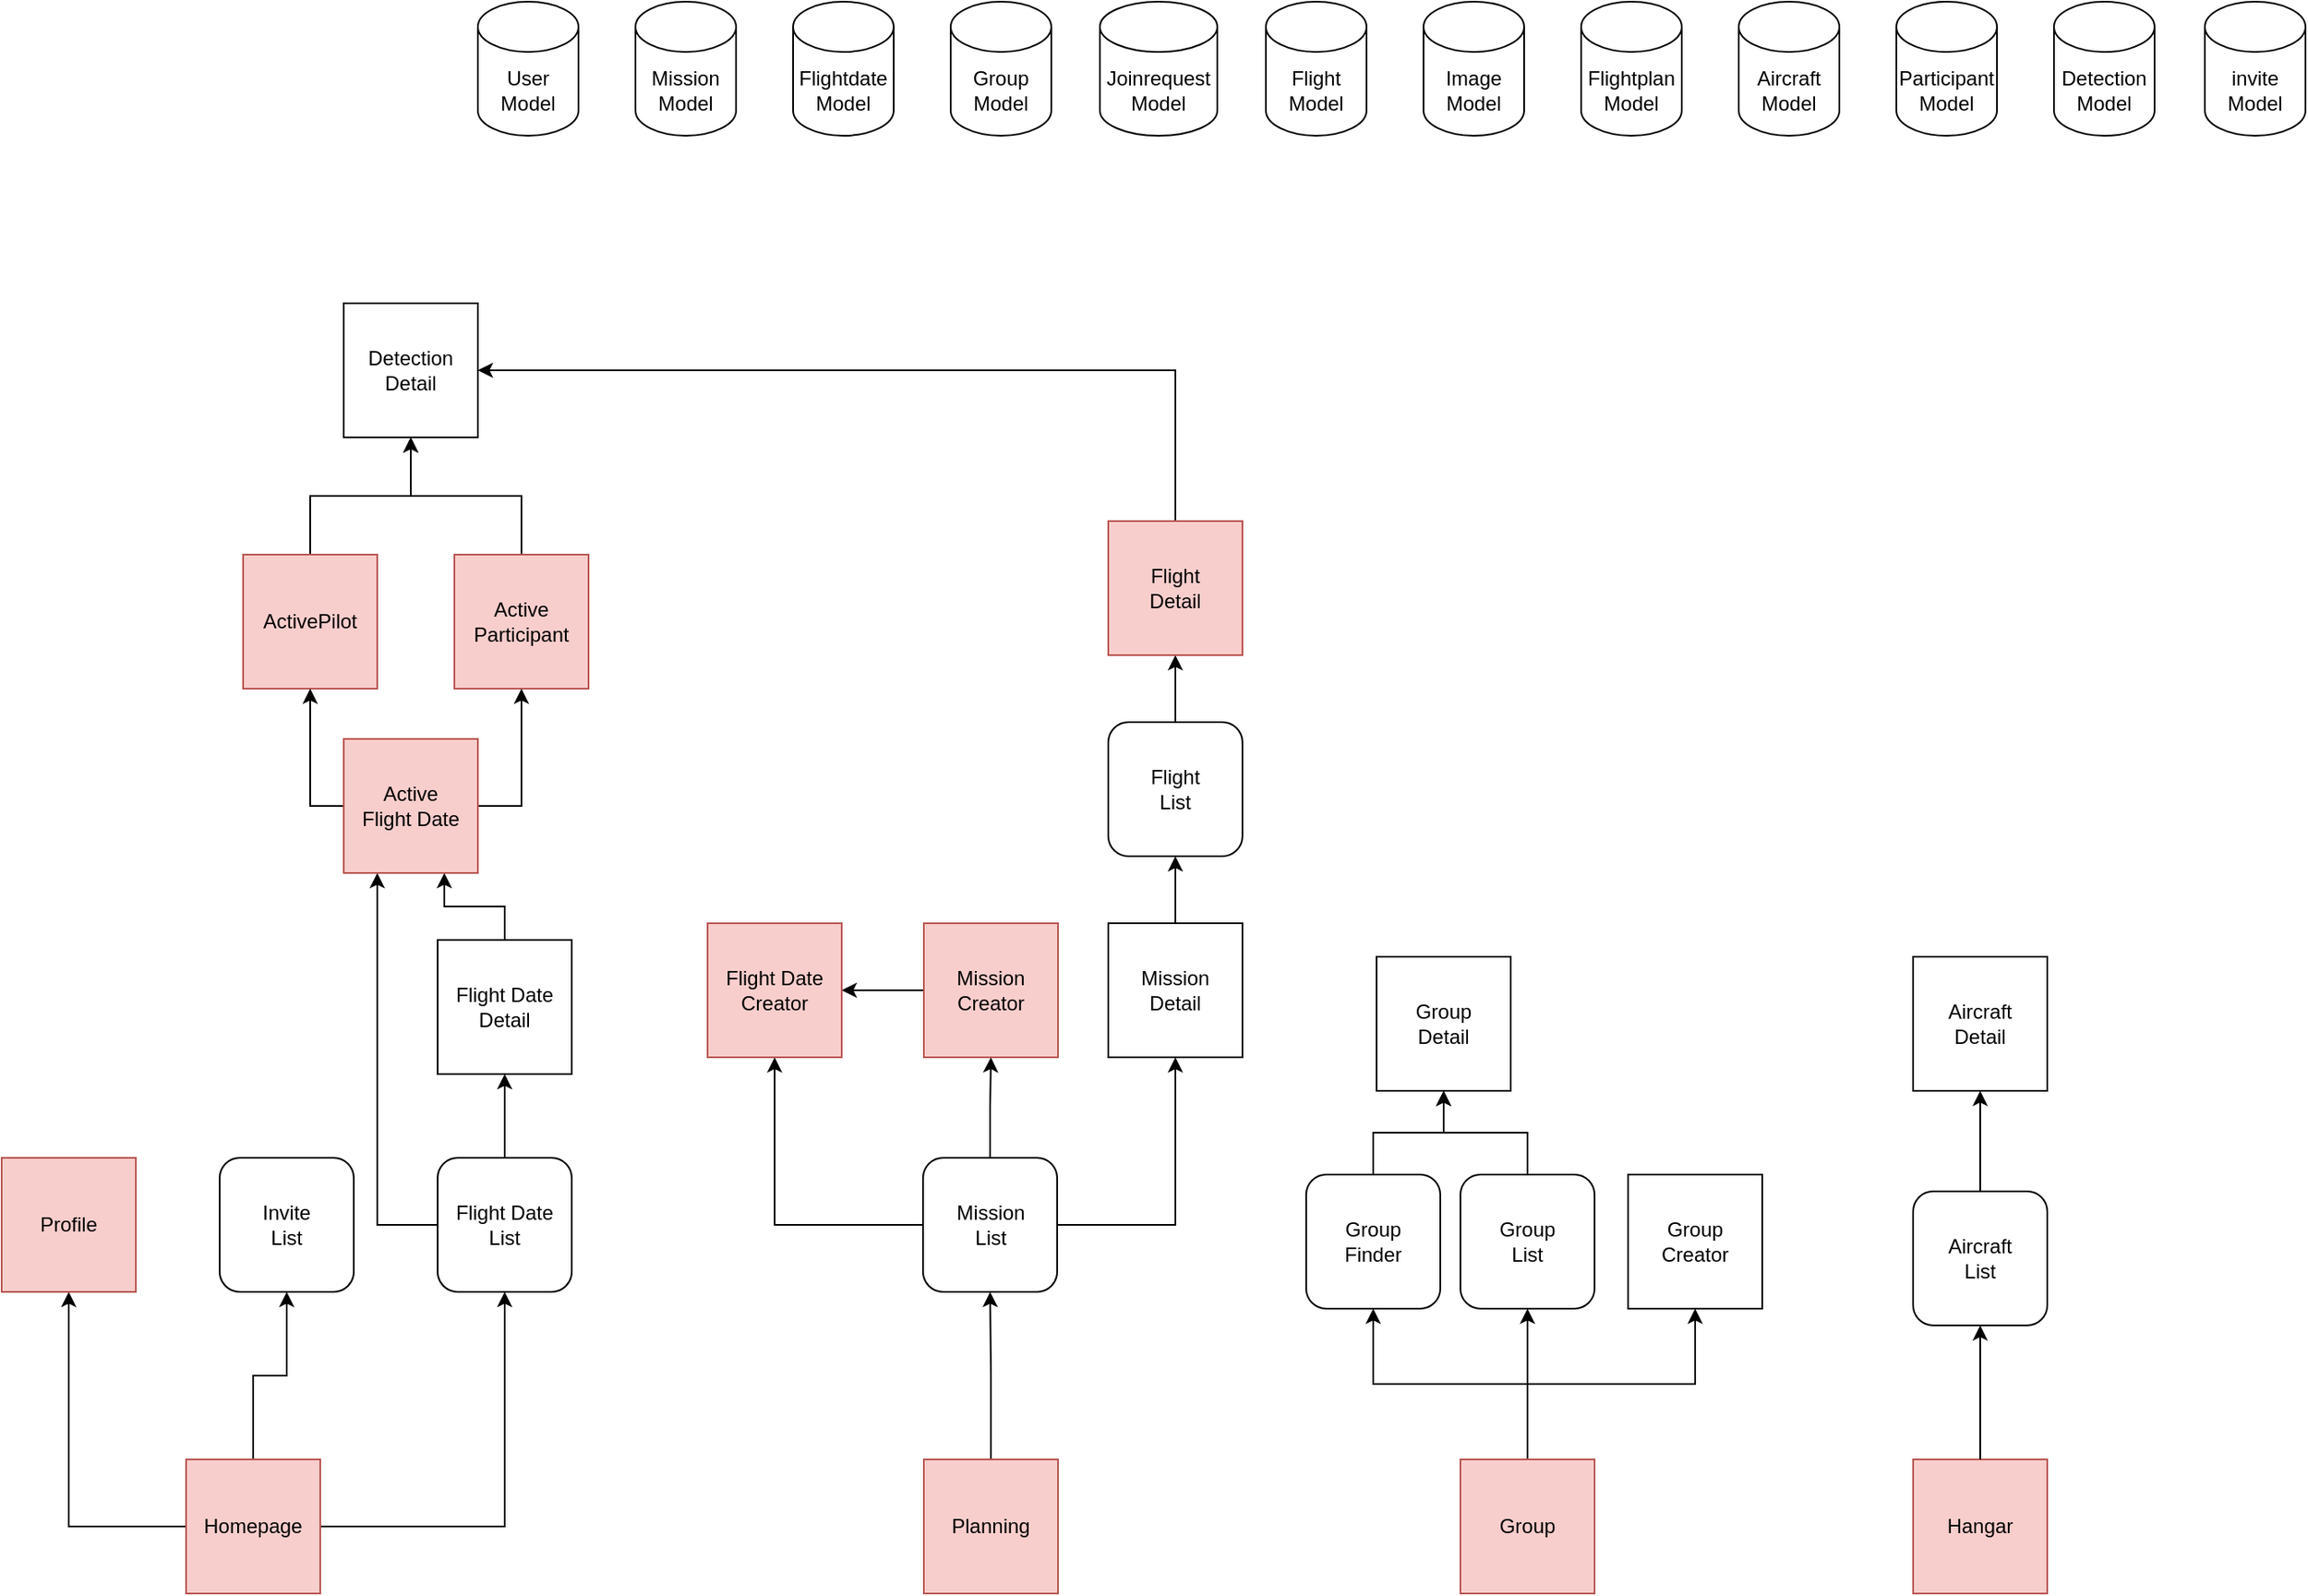 <mxfile version="22.1.8" type="github">
  <diagram name="Page-1" id="ru4d4PAZFVmnzgpyi2bY">
    <mxGraphModel dx="3049" dy="1133" grid="1" gridSize="10" guides="1" tooltips="1" connect="1" arrows="1" fold="1" page="1" pageScale="1" pageWidth="850" pageHeight="1100" math="0" shadow="0">
      <root>
        <mxCell id="0" />
        <mxCell id="1" parent="0" />
        <mxCell id="p3Z2ojsE0xdf5wfs4F8i-1" value="&lt;div&gt;User&lt;/div&gt;&lt;div&gt;Model&lt;/div&gt;" style="shape=cylinder3;whiteSpace=wrap;html=1;boundedLbl=1;backgroundOutline=1;size=15;" parent="1" vertex="1">
          <mxGeometry x="314" y="70" width="60" height="80" as="geometry" />
        </mxCell>
        <mxCell id="p3Z2ojsE0xdf5wfs4F8i-2" value="&lt;div&gt;Mission&lt;/div&gt;&lt;div&gt;Model&lt;br&gt;&lt;/div&gt;" style="shape=cylinder3;whiteSpace=wrap;html=1;boundedLbl=1;backgroundOutline=1;size=15;" parent="1" vertex="1">
          <mxGeometry x="408" y="70" width="60" height="80" as="geometry" />
        </mxCell>
        <mxCell id="p3Z2ojsE0xdf5wfs4F8i-3" value="&lt;div&gt;Flightdate&lt;/div&gt;&lt;div&gt;Model&lt;/div&gt;" style="shape=cylinder3;whiteSpace=wrap;html=1;boundedLbl=1;backgroundOutline=1;size=15;" parent="1" vertex="1">
          <mxGeometry x="502" y="70" width="60" height="80" as="geometry" />
        </mxCell>
        <mxCell id="p3Z2ojsE0xdf5wfs4F8i-4" value="&lt;div&gt;Group&lt;/div&gt;&lt;div&gt;Model&lt;br&gt;&lt;/div&gt;" style="shape=cylinder3;whiteSpace=wrap;html=1;boundedLbl=1;backgroundOutline=1;size=15;" parent="1" vertex="1">
          <mxGeometry x="596" y="70" width="60" height="80" as="geometry" />
        </mxCell>
        <mxCell id="p3Z2ojsE0xdf5wfs4F8i-5" value="&lt;div&gt;Joinrequest&lt;/div&gt;&lt;div&gt;Model&lt;br&gt;&lt;/div&gt;" style="shape=cylinder3;whiteSpace=wrap;html=1;boundedLbl=1;backgroundOutline=1;size=15;" parent="1" vertex="1">
          <mxGeometry x="685" y="70" width="70" height="80" as="geometry" />
        </mxCell>
        <mxCell id="p3Z2ojsE0xdf5wfs4F8i-6" value="&lt;div&gt;Flight&lt;/div&gt;&lt;div&gt;Model&lt;/div&gt;" style="shape=cylinder3;whiteSpace=wrap;html=1;boundedLbl=1;backgroundOutline=1;size=15;" parent="1" vertex="1">
          <mxGeometry x="784" y="70" width="60" height="80" as="geometry" />
        </mxCell>
        <mxCell id="8jOdEgM8JWHdfi7jj1g8-1" value="&lt;div&gt;Image&lt;/div&gt;&lt;div&gt;Model&lt;br&gt;&lt;/div&gt;" style="shape=cylinder3;whiteSpace=wrap;html=1;boundedLbl=1;backgroundOutline=1;size=15;" vertex="1" parent="1">
          <mxGeometry x="878" y="70" width="60" height="80" as="geometry" />
        </mxCell>
        <mxCell id="8jOdEgM8JWHdfi7jj1g8-2" value="&lt;div&gt;Flightplan&lt;/div&gt;&lt;div&gt;Model&lt;br&gt;&lt;/div&gt;" style="shape=cylinder3;whiteSpace=wrap;html=1;boundedLbl=1;backgroundOutline=1;size=15;" vertex="1" parent="1">
          <mxGeometry x="972" y="70" width="60" height="80" as="geometry" />
        </mxCell>
        <mxCell id="8jOdEgM8JWHdfi7jj1g8-3" value="&lt;div&gt;Aircraft&lt;/div&gt;&lt;div&gt;Model&lt;br&gt;&lt;/div&gt;" style="shape=cylinder3;whiteSpace=wrap;html=1;boundedLbl=1;backgroundOutline=1;size=15;" vertex="1" parent="1">
          <mxGeometry x="1066" y="70" width="60" height="80" as="geometry" />
        </mxCell>
        <mxCell id="8jOdEgM8JWHdfi7jj1g8-4" value="&lt;div&gt;Participant&lt;/div&gt;&lt;div&gt;Model&lt;br&gt;&lt;/div&gt;" style="shape=cylinder3;whiteSpace=wrap;html=1;boundedLbl=1;backgroundOutline=1;size=15;" vertex="1" parent="1">
          <mxGeometry x="1160" y="70" width="60" height="80" as="geometry" />
        </mxCell>
        <mxCell id="8jOdEgM8JWHdfi7jj1g8-5" value="&lt;div&gt;Detection&lt;/div&gt;&lt;div&gt;Model&lt;br&gt;&lt;/div&gt;" style="shape=cylinder3;whiteSpace=wrap;html=1;boundedLbl=1;backgroundOutline=1;size=15;" vertex="1" parent="1">
          <mxGeometry x="1254" y="70" width="60" height="80" as="geometry" />
        </mxCell>
        <mxCell id="8jOdEgM8JWHdfi7jj1g8-30" style="edgeStyle=orthogonalEdgeStyle;rounded=0;orthogonalLoop=1;jettySize=auto;html=1;entryX=0.5;entryY=1;entryDx=0;entryDy=0;" edge="1" parent="1" source="8jOdEgM8JWHdfi7jj1g8-6" target="8jOdEgM8JWHdfi7jj1g8-21">
          <mxGeometry relative="1" as="geometry" />
        </mxCell>
        <mxCell id="8jOdEgM8JWHdfi7jj1g8-32" style="edgeStyle=orthogonalEdgeStyle;rounded=0;orthogonalLoop=1;jettySize=auto;html=1;entryX=0.5;entryY=1;entryDx=0;entryDy=0;" edge="1" parent="1" source="8jOdEgM8JWHdfi7jj1g8-6" target="8jOdEgM8JWHdfi7jj1g8-17">
          <mxGeometry relative="1" as="geometry" />
        </mxCell>
        <mxCell id="8jOdEgM8JWHdfi7jj1g8-33" style="edgeStyle=orthogonalEdgeStyle;rounded=0;orthogonalLoop=1;jettySize=auto;html=1;entryX=0.5;entryY=1;entryDx=0;entryDy=0;" edge="1" parent="1" source="8jOdEgM8JWHdfi7jj1g8-6" target="8jOdEgM8JWHdfi7jj1g8-16">
          <mxGeometry relative="1" as="geometry" />
        </mxCell>
        <mxCell id="8jOdEgM8JWHdfi7jj1g8-6" value="&lt;div&gt;Homepage&lt;/div&gt;" style="whiteSpace=wrap;html=1;aspect=fixed;fillColor=#f8cecc;strokeColor=#b85450;" vertex="1" parent="1">
          <mxGeometry x="140" y="940" width="80" height="80" as="geometry" />
        </mxCell>
        <mxCell id="8jOdEgM8JWHdfi7jj1g8-56" style="edgeStyle=orthogonalEdgeStyle;rounded=0;orthogonalLoop=1;jettySize=auto;html=1;exitX=0.5;exitY=0;exitDx=0;exitDy=0;entryX=0.5;entryY=1;entryDx=0;entryDy=0;" edge="1" parent="1" source="8jOdEgM8JWHdfi7jj1g8-57" target="8jOdEgM8JWHdfi7jj1g8-12">
          <mxGeometry relative="1" as="geometry" />
        </mxCell>
        <mxCell id="8jOdEgM8JWHdfi7jj1g8-8" value="&lt;div&gt;Hangar&lt;/div&gt;" style="whiteSpace=wrap;html=1;aspect=fixed;fillColor=#f8cecc;strokeColor=#b85450;" vertex="1" parent="1">
          <mxGeometry x="1170" y="940" width="80" height="80" as="geometry" />
        </mxCell>
        <mxCell id="8jOdEgM8JWHdfi7jj1g8-55" style="edgeStyle=orthogonalEdgeStyle;rounded=0;orthogonalLoop=1;jettySize=auto;html=1;exitX=0.5;exitY=0;exitDx=0;exitDy=0;entryX=0.5;entryY=1;entryDx=0;entryDy=0;" edge="1" parent="1" source="8jOdEgM8JWHdfi7jj1g8-9" target="8jOdEgM8JWHdfi7jj1g8-11">
          <mxGeometry relative="1" as="geometry" />
        </mxCell>
        <mxCell id="8jOdEgM8JWHdfi7jj1g8-9" value="&lt;div&gt;Group&lt;/div&gt;&lt;div&gt;List&lt;br&gt;&lt;/div&gt;" style="whiteSpace=wrap;html=1;aspect=fixed;rounded=1;" vertex="1" parent="1">
          <mxGeometry x="900" y="770" width="80" height="80" as="geometry" />
        </mxCell>
        <mxCell id="8jOdEgM8JWHdfi7jj1g8-54" style="edgeStyle=orthogonalEdgeStyle;rounded=0;orthogonalLoop=1;jettySize=auto;html=1;exitX=0.5;exitY=0;exitDx=0;exitDy=0;entryX=0.5;entryY=1;entryDx=0;entryDy=0;" edge="1" parent="1" source="8jOdEgM8JWHdfi7jj1g8-10" target="8jOdEgM8JWHdfi7jj1g8-11">
          <mxGeometry relative="1" as="geometry" />
        </mxCell>
        <mxCell id="8jOdEgM8JWHdfi7jj1g8-10" value="&lt;div&gt;Group&lt;/div&gt;&lt;div&gt;Finder&lt;br&gt;&lt;/div&gt;" style="whiteSpace=wrap;html=1;aspect=fixed;rounded=1;" vertex="1" parent="1">
          <mxGeometry x="808" y="770" width="80" height="80" as="geometry" />
        </mxCell>
        <mxCell id="8jOdEgM8JWHdfi7jj1g8-11" value="&lt;div&gt;Group&lt;/div&gt;&lt;div&gt;Detail&lt;br&gt;&lt;/div&gt;" style="whiteSpace=wrap;html=1;aspect=fixed;" vertex="1" parent="1">
          <mxGeometry x="850" y="640" width="80" height="80" as="geometry" />
        </mxCell>
        <mxCell id="8jOdEgM8JWHdfi7jj1g8-12" value="&lt;div&gt;Aircraft&lt;/div&gt;&lt;div&gt;Detail&lt;br&gt;&lt;/div&gt;" style="whiteSpace=wrap;html=1;aspect=fixed;" vertex="1" parent="1">
          <mxGeometry x="1170" y="640" width="80" height="80" as="geometry" />
        </mxCell>
        <mxCell id="8jOdEgM8JWHdfi7jj1g8-47" style="edgeStyle=orthogonalEdgeStyle;rounded=0;orthogonalLoop=1;jettySize=auto;html=1;exitX=1;exitY=0.5;exitDx=0;exitDy=0;entryX=0.5;entryY=1;entryDx=0;entryDy=0;" edge="1" parent="1" source="8jOdEgM8JWHdfi7jj1g8-15" target="8jOdEgM8JWHdfi7jj1g8-20">
          <mxGeometry relative="1" as="geometry" />
        </mxCell>
        <mxCell id="8jOdEgM8JWHdfi7jj1g8-48" style="edgeStyle=orthogonalEdgeStyle;rounded=0;orthogonalLoop=1;jettySize=auto;html=1;exitX=0.5;exitY=0;exitDx=0;exitDy=0;entryX=0.5;entryY=1;entryDx=0;entryDy=0;" edge="1" parent="1" source="8jOdEgM8JWHdfi7jj1g8-15" target="8jOdEgM8JWHdfi7jj1g8-23">
          <mxGeometry relative="1" as="geometry" />
        </mxCell>
        <mxCell id="8jOdEgM8JWHdfi7jj1g8-49" style="edgeStyle=orthogonalEdgeStyle;rounded=0;orthogonalLoop=1;jettySize=auto;html=1;exitX=0;exitY=0.5;exitDx=0;exitDy=0;entryX=0.5;entryY=1;entryDx=0;entryDy=0;" edge="1" parent="1" source="8jOdEgM8JWHdfi7jj1g8-15" target="8jOdEgM8JWHdfi7jj1g8-25">
          <mxGeometry relative="1" as="geometry" />
        </mxCell>
        <mxCell id="8jOdEgM8JWHdfi7jj1g8-15" value="&lt;div&gt;Mission&lt;/div&gt;&lt;div&gt;List&lt;br&gt;&lt;/div&gt;" style="whiteSpace=wrap;html=1;aspect=fixed;rounded=1;" vertex="1" parent="1">
          <mxGeometry x="579.5" y="760" width="80" height="80" as="geometry" />
        </mxCell>
        <mxCell id="8jOdEgM8JWHdfi7jj1g8-34" style="edgeStyle=orthogonalEdgeStyle;rounded=0;orthogonalLoop=1;jettySize=auto;html=1;entryX=0.5;entryY=1;entryDx=0;entryDy=0;" edge="1" parent="1" source="8jOdEgM8JWHdfi7jj1g8-16" target="8jOdEgM8JWHdfi7jj1g8-19">
          <mxGeometry relative="1" as="geometry" />
        </mxCell>
        <mxCell id="8jOdEgM8JWHdfi7jj1g8-39" style="edgeStyle=orthogonalEdgeStyle;rounded=0;orthogonalLoop=1;jettySize=auto;html=1;exitX=0;exitY=0.5;exitDx=0;exitDy=0;entryX=0.25;entryY=1;entryDx=0;entryDy=0;" edge="1" parent="1" source="8jOdEgM8JWHdfi7jj1g8-16" target="8jOdEgM8JWHdfi7jj1g8-35">
          <mxGeometry relative="1" as="geometry" />
        </mxCell>
        <mxCell id="8jOdEgM8JWHdfi7jj1g8-16" value="&lt;div&gt;Flight Date&lt;/div&gt;&lt;div&gt;List&lt;br&gt;&lt;/div&gt;" style="whiteSpace=wrap;html=1;aspect=fixed;rounded=1;" vertex="1" parent="1">
          <mxGeometry x="290" y="760" width="80" height="80" as="geometry" />
        </mxCell>
        <mxCell id="8jOdEgM8JWHdfi7jj1g8-17" value="&lt;div&gt;Invite&lt;/div&gt;&lt;div&gt;List&lt;br&gt;&lt;/div&gt;" style="whiteSpace=wrap;html=1;aspect=fixed;rounded=1;" vertex="1" parent="1">
          <mxGeometry x="160" y="760" width="80" height="80" as="geometry" />
        </mxCell>
        <mxCell id="8jOdEgM8JWHdfi7jj1g8-18" value="invite Model" style="shape=cylinder3;whiteSpace=wrap;html=1;boundedLbl=1;backgroundOutline=1;size=15;" vertex="1" parent="1">
          <mxGeometry x="1344" y="70" width="60" height="80" as="geometry" />
        </mxCell>
        <mxCell id="8jOdEgM8JWHdfi7jj1g8-40" style="edgeStyle=orthogonalEdgeStyle;rounded=0;orthogonalLoop=1;jettySize=auto;html=1;exitX=0.5;exitY=0;exitDx=0;exitDy=0;entryX=0.75;entryY=1;entryDx=0;entryDy=0;" edge="1" parent="1" source="8jOdEgM8JWHdfi7jj1g8-19" target="8jOdEgM8JWHdfi7jj1g8-35">
          <mxGeometry relative="1" as="geometry" />
        </mxCell>
        <mxCell id="8jOdEgM8JWHdfi7jj1g8-19" value="&lt;div&gt;Flight Date&lt;/div&gt;&lt;div&gt;Detail&lt;br&gt;&lt;/div&gt;" style="whiteSpace=wrap;html=1;aspect=fixed;" vertex="1" parent="1">
          <mxGeometry x="290" y="630" width="80" height="80" as="geometry" />
        </mxCell>
        <mxCell id="8jOdEgM8JWHdfi7jj1g8-63" style="edgeStyle=orthogonalEdgeStyle;rounded=0;orthogonalLoop=1;jettySize=auto;html=1;exitX=0.5;exitY=0;exitDx=0;exitDy=0;entryX=0.5;entryY=1;entryDx=0;entryDy=0;" edge="1" parent="1" source="8jOdEgM8JWHdfi7jj1g8-20" target="8jOdEgM8JWHdfi7jj1g8-59">
          <mxGeometry relative="1" as="geometry" />
        </mxCell>
        <mxCell id="8jOdEgM8JWHdfi7jj1g8-20" value="&lt;div&gt;Mission&lt;/div&gt;&lt;div&gt;Detail&lt;br&gt;&lt;/div&gt;" style="whiteSpace=wrap;html=1;aspect=fixed;" vertex="1" parent="1">
          <mxGeometry x="690" y="620" width="80" height="80" as="geometry" />
        </mxCell>
        <mxCell id="8jOdEgM8JWHdfi7jj1g8-21" value="Profile" style="whiteSpace=wrap;html=1;aspect=fixed;fillColor=#f8cecc;strokeColor=#b85450;" vertex="1" parent="1">
          <mxGeometry x="30" y="760" width="80" height="80" as="geometry" />
        </mxCell>
        <mxCell id="8jOdEgM8JWHdfi7jj1g8-46" style="edgeStyle=orthogonalEdgeStyle;rounded=0;orthogonalLoop=1;jettySize=auto;html=1;exitX=0.5;exitY=0;exitDx=0;exitDy=0;entryX=0.5;entryY=1;entryDx=0;entryDy=0;" edge="1" parent="1" source="8jOdEgM8JWHdfi7jj1g8-22" target="8jOdEgM8JWHdfi7jj1g8-15">
          <mxGeometry relative="1" as="geometry" />
        </mxCell>
        <mxCell id="8jOdEgM8JWHdfi7jj1g8-22" value="&lt;div&gt;Planning&lt;/div&gt;" style="whiteSpace=wrap;html=1;aspect=fixed;fillColor=#f8cecc;strokeColor=#b85450;" vertex="1" parent="1">
          <mxGeometry x="580" y="940" width="80" height="80" as="geometry" />
        </mxCell>
        <mxCell id="8jOdEgM8JWHdfi7jj1g8-50" style="edgeStyle=orthogonalEdgeStyle;rounded=0;orthogonalLoop=1;jettySize=auto;html=1;exitX=0;exitY=0.5;exitDx=0;exitDy=0;entryX=1;entryY=0.5;entryDx=0;entryDy=0;" edge="1" parent="1" source="8jOdEgM8JWHdfi7jj1g8-23" target="8jOdEgM8JWHdfi7jj1g8-25">
          <mxGeometry relative="1" as="geometry" />
        </mxCell>
        <mxCell id="8jOdEgM8JWHdfi7jj1g8-23" value="&lt;div&gt;Mission&lt;/div&gt;&lt;div&gt;Creator&lt;br&gt;&lt;/div&gt;" style="whiteSpace=wrap;html=1;aspect=fixed;fillColor=#f8cecc;strokeColor=#b85450;" vertex="1" parent="1">
          <mxGeometry x="580" y="620" width="80" height="80" as="geometry" />
        </mxCell>
        <mxCell id="8jOdEgM8JWHdfi7jj1g8-25" value="&lt;div&gt;Flight Date&lt;br&gt;&lt;/div&gt;&lt;div&gt;Creator&lt;br&gt;&lt;/div&gt;" style="whiteSpace=wrap;html=1;aspect=fixed;fillColor=#f8cecc;strokeColor=#b85450;" vertex="1" parent="1">
          <mxGeometry x="451" y="620" width="80" height="80" as="geometry" />
        </mxCell>
        <mxCell id="8jOdEgM8JWHdfi7jj1g8-51" style="edgeStyle=orthogonalEdgeStyle;rounded=0;orthogonalLoop=1;jettySize=auto;html=1;exitX=0.5;exitY=0;exitDx=0;exitDy=0;entryX=0.5;entryY=1;entryDx=0;entryDy=0;" edge="1" parent="1" source="8jOdEgM8JWHdfi7jj1g8-26" target="8jOdEgM8JWHdfi7jj1g8-9">
          <mxGeometry relative="1" as="geometry" />
        </mxCell>
        <mxCell id="8jOdEgM8JWHdfi7jj1g8-53" style="edgeStyle=orthogonalEdgeStyle;rounded=0;orthogonalLoop=1;jettySize=auto;html=1;exitX=0.5;exitY=0;exitDx=0;exitDy=0;entryX=0.5;entryY=1;entryDx=0;entryDy=0;" edge="1" parent="1" source="8jOdEgM8JWHdfi7jj1g8-26" target="8jOdEgM8JWHdfi7jj1g8-10">
          <mxGeometry relative="1" as="geometry" />
        </mxCell>
        <mxCell id="8jOdEgM8JWHdfi7jj1g8-65" style="edgeStyle=orthogonalEdgeStyle;rounded=0;orthogonalLoop=1;jettySize=auto;html=1;exitX=0.5;exitY=0;exitDx=0;exitDy=0;entryX=0.5;entryY=1;entryDx=0;entryDy=0;" edge="1" parent="1" source="8jOdEgM8JWHdfi7jj1g8-26" target="8jOdEgM8JWHdfi7jj1g8-64">
          <mxGeometry relative="1" as="geometry" />
        </mxCell>
        <mxCell id="8jOdEgM8JWHdfi7jj1g8-26" value="Group" style="whiteSpace=wrap;html=1;aspect=fixed;fillColor=#f8cecc;strokeColor=#b85450;" vertex="1" parent="1">
          <mxGeometry x="900" y="940" width="80" height="80" as="geometry" />
        </mxCell>
        <mxCell id="8jOdEgM8JWHdfi7jj1g8-44" style="edgeStyle=orthogonalEdgeStyle;rounded=0;orthogonalLoop=1;jettySize=auto;html=1;exitX=0.5;exitY=0;exitDx=0;exitDy=0;entryX=0.5;entryY=1;entryDx=0;entryDy=0;" edge="1" parent="1" source="8jOdEgM8JWHdfi7jj1g8-27" target="8jOdEgM8JWHdfi7jj1g8-29">
          <mxGeometry relative="1" as="geometry" />
        </mxCell>
        <mxCell id="8jOdEgM8JWHdfi7jj1g8-27" value="ActivePilot" style="whiteSpace=wrap;html=1;aspect=fixed;fillColor=#f8cecc;strokeColor=#b85450;" vertex="1" parent="1">
          <mxGeometry x="174" y="400" width="80" height="80" as="geometry" />
        </mxCell>
        <mxCell id="8jOdEgM8JWHdfi7jj1g8-45" style="edgeStyle=orthogonalEdgeStyle;rounded=0;orthogonalLoop=1;jettySize=auto;html=1;exitX=0.5;exitY=0;exitDx=0;exitDy=0;entryX=0.5;entryY=1;entryDx=0;entryDy=0;" edge="1" parent="1" source="8jOdEgM8JWHdfi7jj1g8-28" target="8jOdEgM8JWHdfi7jj1g8-29">
          <mxGeometry relative="1" as="geometry" />
        </mxCell>
        <mxCell id="8jOdEgM8JWHdfi7jj1g8-28" value="&lt;div&gt;Active&lt;/div&gt;&lt;div&gt;Participant&lt;/div&gt;" style="whiteSpace=wrap;html=1;aspect=fixed;fillColor=#f8cecc;strokeColor=#b85450;" vertex="1" parent="1">
          <mxGeometry x="300" y="400" width="80" height="80" as="geometry" />
        </mxCell>
        <mxCell id="8jOdEgM8JWHdfi7jj1g8-29" value="&lt;div&gt;Detection&lt;/div&gt;&lt;div&gt;Detail&lt;br&gt;&lt;/div&gt;" style="whiteSpace=wrap;html=1;aspect=fixed;" vertex="1" parent="1">
          <mxGeometry x="234" y="250" width="80" height="80" as="geometry" />
        </mxCell>
        <mxCell id="8jOdEgM8JWHdfi7jj1g8-41" style="edgeStyle=orthogonalEdgeStyle;rounded=0;orthogonalLoop=1;jettySize=auto;html=1;exitX=1;exitY=0.5;exitDx=0;exitDy=0;entryX=0.5;entryY=1;entryDx=0;entryDy=0;" edge="1" parent="1" source="8jOdEgM8JWHdfi7jj1g8-35" target="8jOdEgM8JWHdfi7jj1g8-28">
          <mxGeometry relative="1" as="geometry" />
        </mxCell>
        <mxCell id="8jOdEgM8JWHdfi7jj1g8-42" style="edgeStyle=orthogonalEdgeStyle;rounded=0;orthogonalLoop=1;jettySize=auto;html=1;exitX=0;exitY=0.5;exitDx=0;exitDy=0;entryX=0.5;entryY=1;entryDx=0;entryDy=0;" edge="1" parent="1" source="8jOdEgM8JWHdfi7jj1g8-35" target="8jOdEgM8JWHdfi7jj1g8-27">
          <mxGeometry relative="1" as="geometry" />
        </mxCell>
        <mxCell id="8jOdEgM8JWHdfi7jj1g8-35" value="&lt;div&gt;Active&lt;/div&gt;&lt;div&gt;Flight Date&lt;br&gt;&lt;/div&gt;" style="whiteSpace=wrap;html=1;aspect=fixed;fillColor=#f8cecc;strokeColor=#b85450;" vertex="1" parent="1">
          <mxGeometry x="234" y="510" width="80" height="80" as="geometry" />
        </mxCell>
        <mxCell id="8jOdEgM8JWHdfi7jj1g8-58" value="" style="edgeStyle=orthogonalEdgeStyle;rounded=0;orthogonalLoop=1;jettySize=auto;html=1;exitX=0.5;exitY=0;exitDx=0;exitDy=0;entryX=0.5;entryY=1;entryDx=0;entryDy=0;" edge="1" parent="1" source="8jOdEgM8JWHdfi7jj1g8-8" target="8jOdEgM8JWHdfi7jj1g8-57">
          <mxGeometry relative="1" as="geometry">
            <mxPoint x="1210" y="940" as="sourcePoint" />
            <mxPoint x="1210" y="720" as="targetPoint" />
          </mxGeometry>
        </mxCell>
        <mxCell id="8jOdEgM8JWHdfi7jj1g8-57" value="&lt;div&gt;Aircraft&lt;br&gt;&lt;/div&gt;&lt;div&gt;List&lt;br&gt;&lt;/div&gt;" style="whiteSpace=wrap;html=1;aspect=fixed;rounded=1;" vertex="1" parent="1">
          <mxGeometry x="1170" y="780" width="80" height="80" as="geometry" />
        </mxCell>
        <mxCell id="8jOdEgM8JWHdfi7jj1g8-62" style="edgeStyle=orthogonalEdgeStyle;rounded=0;orthogonalLoop=1;jettySize=auto;html=1;exitX=0.5;exitY=0;exitDx=0;exitDy=0;entryX=0.5;entryY=1;entryDx=0;entryDy=0;" edge="1" parent="1" source="8jOdEgM8JWHdfi7jj1g8-59" target="8jOdEgM8JWHdfi7jj1g8-60">
          <mxGeometry relative="1" as="geometry" />
        </mxCell>
        <mxCell id="8jOdEgM8JWHdfi7jj1g8-59" value="&lt;div&gt;Flight&lt;/div&gt;&lt;div&gt;List&lt;br&gt;&lt;/div&gt;" style="whiteSpace=wrap;html=1;aspect=fixed;rounded=1;" vertex="1" parent="1">
          <mxGeometry x="690" y="500" width="80" height="80" as="geometry" />
        </mxCell>
        <mxCell id="8jOdEgM8JWHdfi7jj1g8-61" style="edgeStyle=orthogonalEdgeStyle;rounded=0;orthogonalLoop=1;jettySize=auto;html=1;exitX=0.5;exitY=0;exitDx=0;exitDy=0;entryX=1;entryY=0.5;entryDx=0;entryDy=0;" edge="1" parent="1" source="8jOdEgM8JWHdfi7jj1g8-60" target="8jOdEgM8JWHdfi7jj1g8-29">
          <mxGeometry relative="1" as="geometry" />
        </mxCell>
        <mxCell id="8jOdEgM8JWHdfi7jj1g8-60" value="&lt;div&gt;Flight&lt;/div&gt;&lt;div&gt;Detail&lt;br&gt;&lt;/div&gt;" style="whiteSpace=wrap;html=1;aspect=fixed;fillColor=#f8cecc;strokeColor=#b85450;" vertex="1" parent="1">
          <mxGeometry x="690" y="380" width="80" height="80" as="geometry" />
        </mxCell>
        <mxCell id="8jOdEgM8JWHdfi7jj1g8-64" value="&lt;div&gt;Group&lt;/div&gt;&lt;div&gt;Creator&lt;br&gt;&lt;/div&gt;" style="whiteSpace=wrap;html=1;aspect=fixed;" vertex="1" parent="1">
          <mxGeometry x="1000" y="770" width="80" height="80" as="geometry" />
        </mxCell>
      </root>
    </mxGraphModel>
  </diagram>
</mxfile>
